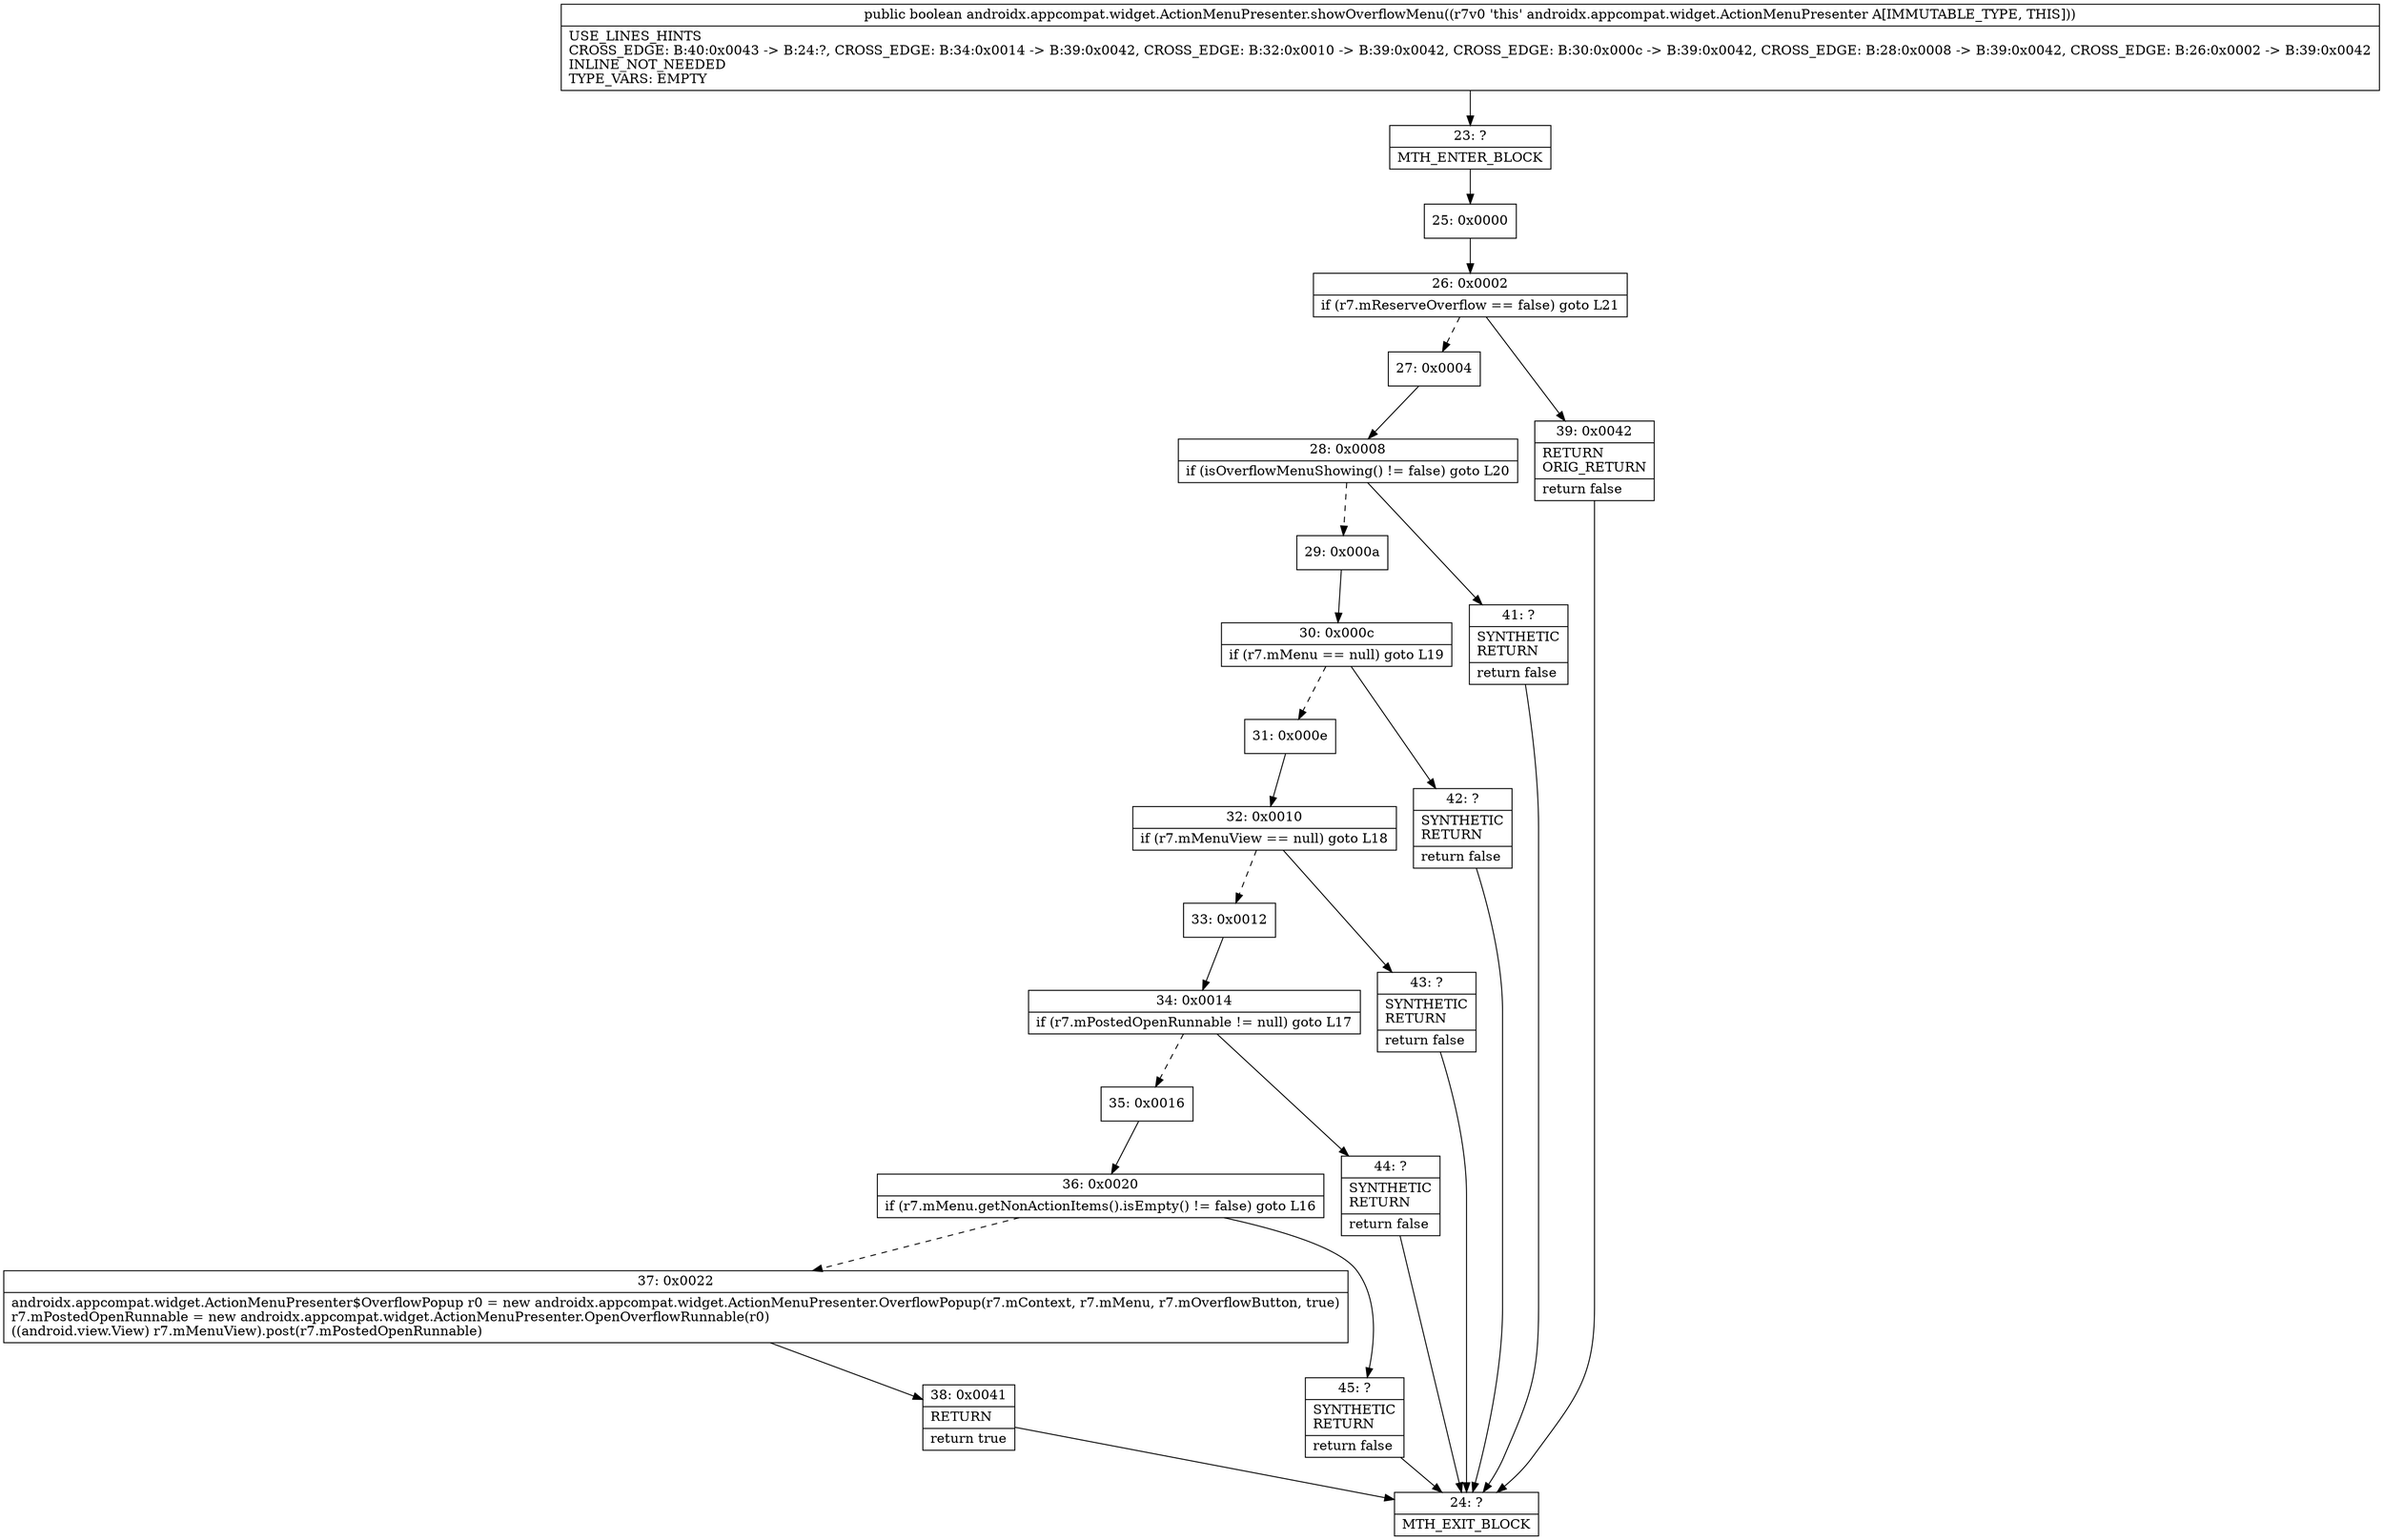 digraph "CFG forandroidx.appcompat.widget.ActionMenuPresenter.showOverflowMenu()Z" {
Node_23 [shape=record,label="{23\:\ ?|MTH_ENTER_BLOCK\l}"];
Node_25 [shape=record,label="{25\:\ 0x0000}"];
Node_26 [shape=record,label="{26\:\ 0x0002|if (r7.mReserveOverflow == false) goto L21\l}"];
Node_27 [shape=record,label="{27\:\ 0x0004}"];
Node_28 [shape=record,label="{28\:\ 0x0008|if (isOverflowMenuShowing() != false) goto L20\l}"];
Node_29 [shape=record,label="{29\:\ 0x000a}"];
Node_30 [shape=record,label="{30\:\ 0x000c|if (r7.mMenu == null) goto L19\l}"];
Node_31 [shape=record,label="{31\:\ 0x000e}"];
Node_32 [shape=record,label="{32\:\ 0x0010|if (r7.mMenuView == null) goto L18\l}"];
Node_33 [shape=record,label="{33\:\ 0x0012}"];
Node_34 [shape=record,label="{34\:\ 0x0014|if (r7.mPostedOpenRunnable != null) goto L17\l}"];
Node_35 [shape=record,label="{35\:\ 0x0016}"];
Node_36 [shape=record,label="{36\:\ 0x0020|if (r7.mMenu.getNonActionItems().isEmpty() != false) goto L16\l}"];
Node_37 [shape=record,label="{37\:\ 0x0022|androidx.appcompat.widget.ActionMenuPresenter$OverflowPopup r0 = new androidx.appcompat.widget.ActionMenuPresenter.OverflowPopup(r7.mContext, r7.mMenu, r7.mOverflowButton, true)\lr7.mPostedOpenRunnable = new androidx.appcompat.widget.ActionMenuPresenter.OpenOverflowRunnable(r0)\l((android.view.View) r7.mMenuView).post(r7.mPostedOpenRunnable)\l}"];
Node_38 [shape=record,label="{38\:\ 0x0041|RETURN\l|return true\l}"];
Node_24 [shape=record,label="{24\:\ ?|MTH_EXIT_BLOCK\l}"];
Node_45 [shape=record,label="{45\:\ ?|SYNTHETIC\lRETURN\l|return false\l}"];
Node_44 [shape=record,label="{44\:\ ?|SYNTHETIC\lRETURN\l|return false\l}"];
Node_43 [shape=record,label="{43\:\ ?|SYNTHETIC\lRETURN\l|return false\l}"];
Node_42 [shape=record,label="{42\:\ ?|SYNTHETIC\lRETURN\l|return false\l}"];
Node_41 [shape=record,label="{41\:\ ?|SYNTHETIC\lRETURN\l|return false\l}"];
Node_39 [shape=record,label="{39\:\ 0x0042|RETURN\lORIG_RETURN\l|return false\l}"];
MethodNode[shape=record,label="{public boolean androidx.appcompat.widget.ActionMenuPresenter.showOverflowMenu((r7v0 'this' androidx.appcompat.widget.ActionMenuPresenter A[IMMUTABLE_TYPE, THIS]))  | USE_LINES_HINTS\lCROSS_EDGE: B:40:0x0043 \-\> B:24:?, CROSS_EDGE: B:34:0x0014 \-\> B:39:0x0042, CROSS_EDGE: B:32:0x0010 \-\> B:39:0x0042, CROSS_EDGE: B:30:0x000c \-\> B:39:0x0042, CROSS_EDGE: B:28:0x0008 \-\> B:39:0x0042, CROSS_EDGE: B:26:0x0002 \-\> B:39:0x0042\lINLINE_NOT_NEEDED\lTYPE_VARS: EMPTY\l}"];
MethodNode -> Node_23;Node_23 -> Node_25;
Node_25 -> Node_26;
Node_26 -> Node_27[style=dashed];
Node_26 -> Node_39;
Node_27 -> Node_28;
Node_28 -> Node_29[style=dashed];
Node_28 -> Node_41;
Node_29 -> Node_30;
Node_30 -> Node_31[style=dashed];
Node_30 -> Node_42;
Node_31 -> Node_32;
Node_32 -> Node_33[style=dashed];
Node_32 -> Node_43;
Node_33 -> Node_34;
Node_34 -> Node_35[style=dashed];
Node_34 -> Node_44;
Node_35 -> Node_36;
Node_36 -> Node_37[style=dashed];
Node_36 -> Node_45;
Node_37 -> Node_38;
Node_38 -> Node_24;
Node_45 -> Node_24;
Node_44 -> Node_24;
Node_43 -> Node_24;
Node_42 -> Node_24;
Node_41 -> Node_24;
Node_39 -> Node_24;
}

